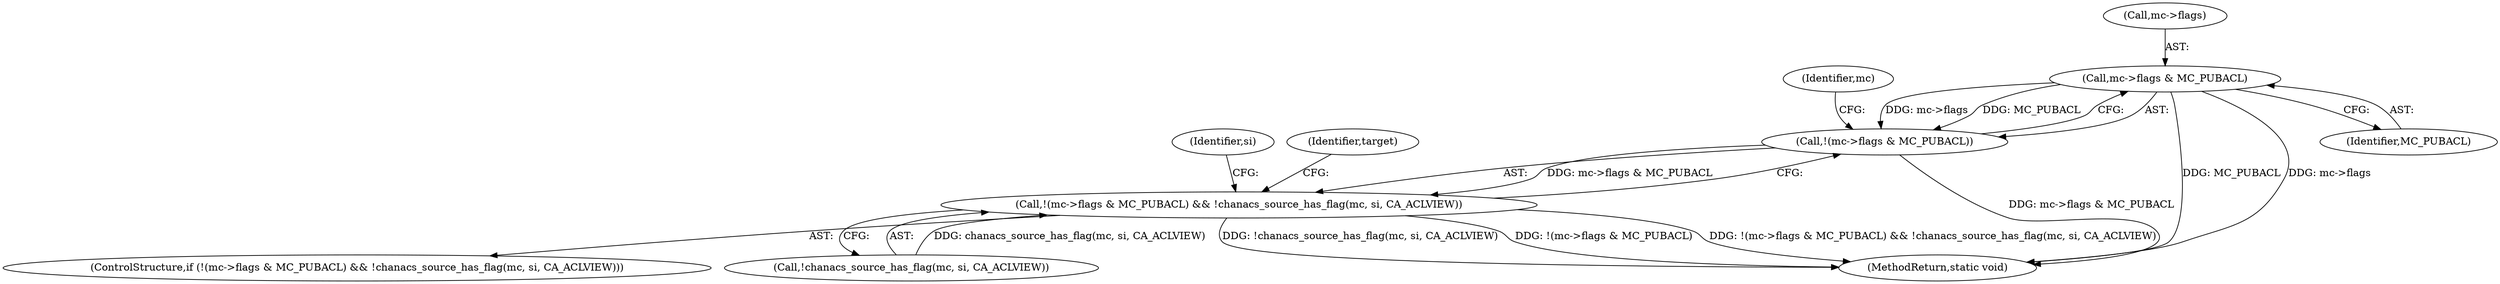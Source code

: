 digraph "0_atheme_c597156adc60a45b5f827793cd420945f47bc03b_1@pointer" {
"1000373" [label="(Call,mc->flags & MC_PUBACL)"];
"1000372" [label="(Call,!(mc->flags & MC_PUBACL))"];
"1000371" [label="(Call,!(mc->flags & MC_PUBACL) && !chanacs_source_has_flag(mc, si, CA_ACLVIEW))"];
"1000372" [label="(Call,!(mc->flags & MC_PUBACL))"];
"1000373" [label="(Call,mc->flags & MC_PUBACL)"];
"1000380" [label="(Identifier,mc)"];
"1000385" [label="(Identifier,si)"];
"1001054" [label="(MethodReturn,static void)"];
"1000370" [label="(ControlStructure,if (!(mc->flags & MC_PUBACL) && !chanacs_source_has_flag(mc, si, CA_ACLVIEW)))"];
"1000377" [label="(Identifier,MC_PUBACL)"];
"1000374" [label="(Call,mc->flags)"];
"1000378" [label="(Call,!chanacs_source_has_flag(mc, si, CA_ACLVIEW))"];
"1000392" [label="(Identifier,target)"];
"1000371" [label="(Call,!(mc->flags & MC_PUBACL) && !chanacs_source_has_flag(mc, si, CA_ACLVIEW))"];
"1000373" -> "1000372"  [label="AST: "];
"1000373" -> "1000377"  [label="CFG: "];
"1000374" -> "1000373"  [label="AST: "];
"1000377" -> "1000373"  [label="AST: "];
"1000372" -> "1000373"  [label="CFG: "];
"1000373" -> "1001054"  [label="DDG: MC_PUBACL"];
"1000373" -> "1001054"  [label="DDG: mc->flags"];
"1000373" -> "1000372"  [label="DDG: mc->flags"];
"1000373" -> "1000372"  [label="DDG: MC_PUBACL"];
"1000372" -> "1000371"  [label="AST: "];
"1000380" -> "1000372"  [label="CFG: "];
"1000371" -> "1000372"  [label="CFG: "];
"1000372" -> "1001054"  [label="DDG: mc->flags & MC_PUBACL"];
"1000372" -> "1000371"  [label="DDG: mc->flags & MC_PUBACL"];
"1000371" -> "1000370"  [label="AST: "];
"1000371" -> "1000378"  [label="CFG: "];
"1000378" -> "1000371"  [label="AST: "];
"1000385" -> "1000371"  [label="CFG: "];
"1000392" -> "1000371"  [label="CFG: "];
"1000371" -> "1001054"  [label="DDG: !chanacs_source_has_flag(mc, si, CA_ACLVIEW)"];
"1000371" -> "1001054"  [label="DDG: !(mc->flags & MC_PUBACL)"];
"1000371" -> "1001054"  [label="DDG: !(mc->flags & MC_PUBACL) && !chanacs_source_has_flag(mc, si, CA_ACLVIEW)"];
"1000378" -> "1000371"  [label="DDG: chanacs_source_has_flag(mc, si, CA_ACLVIEW)"];
}
